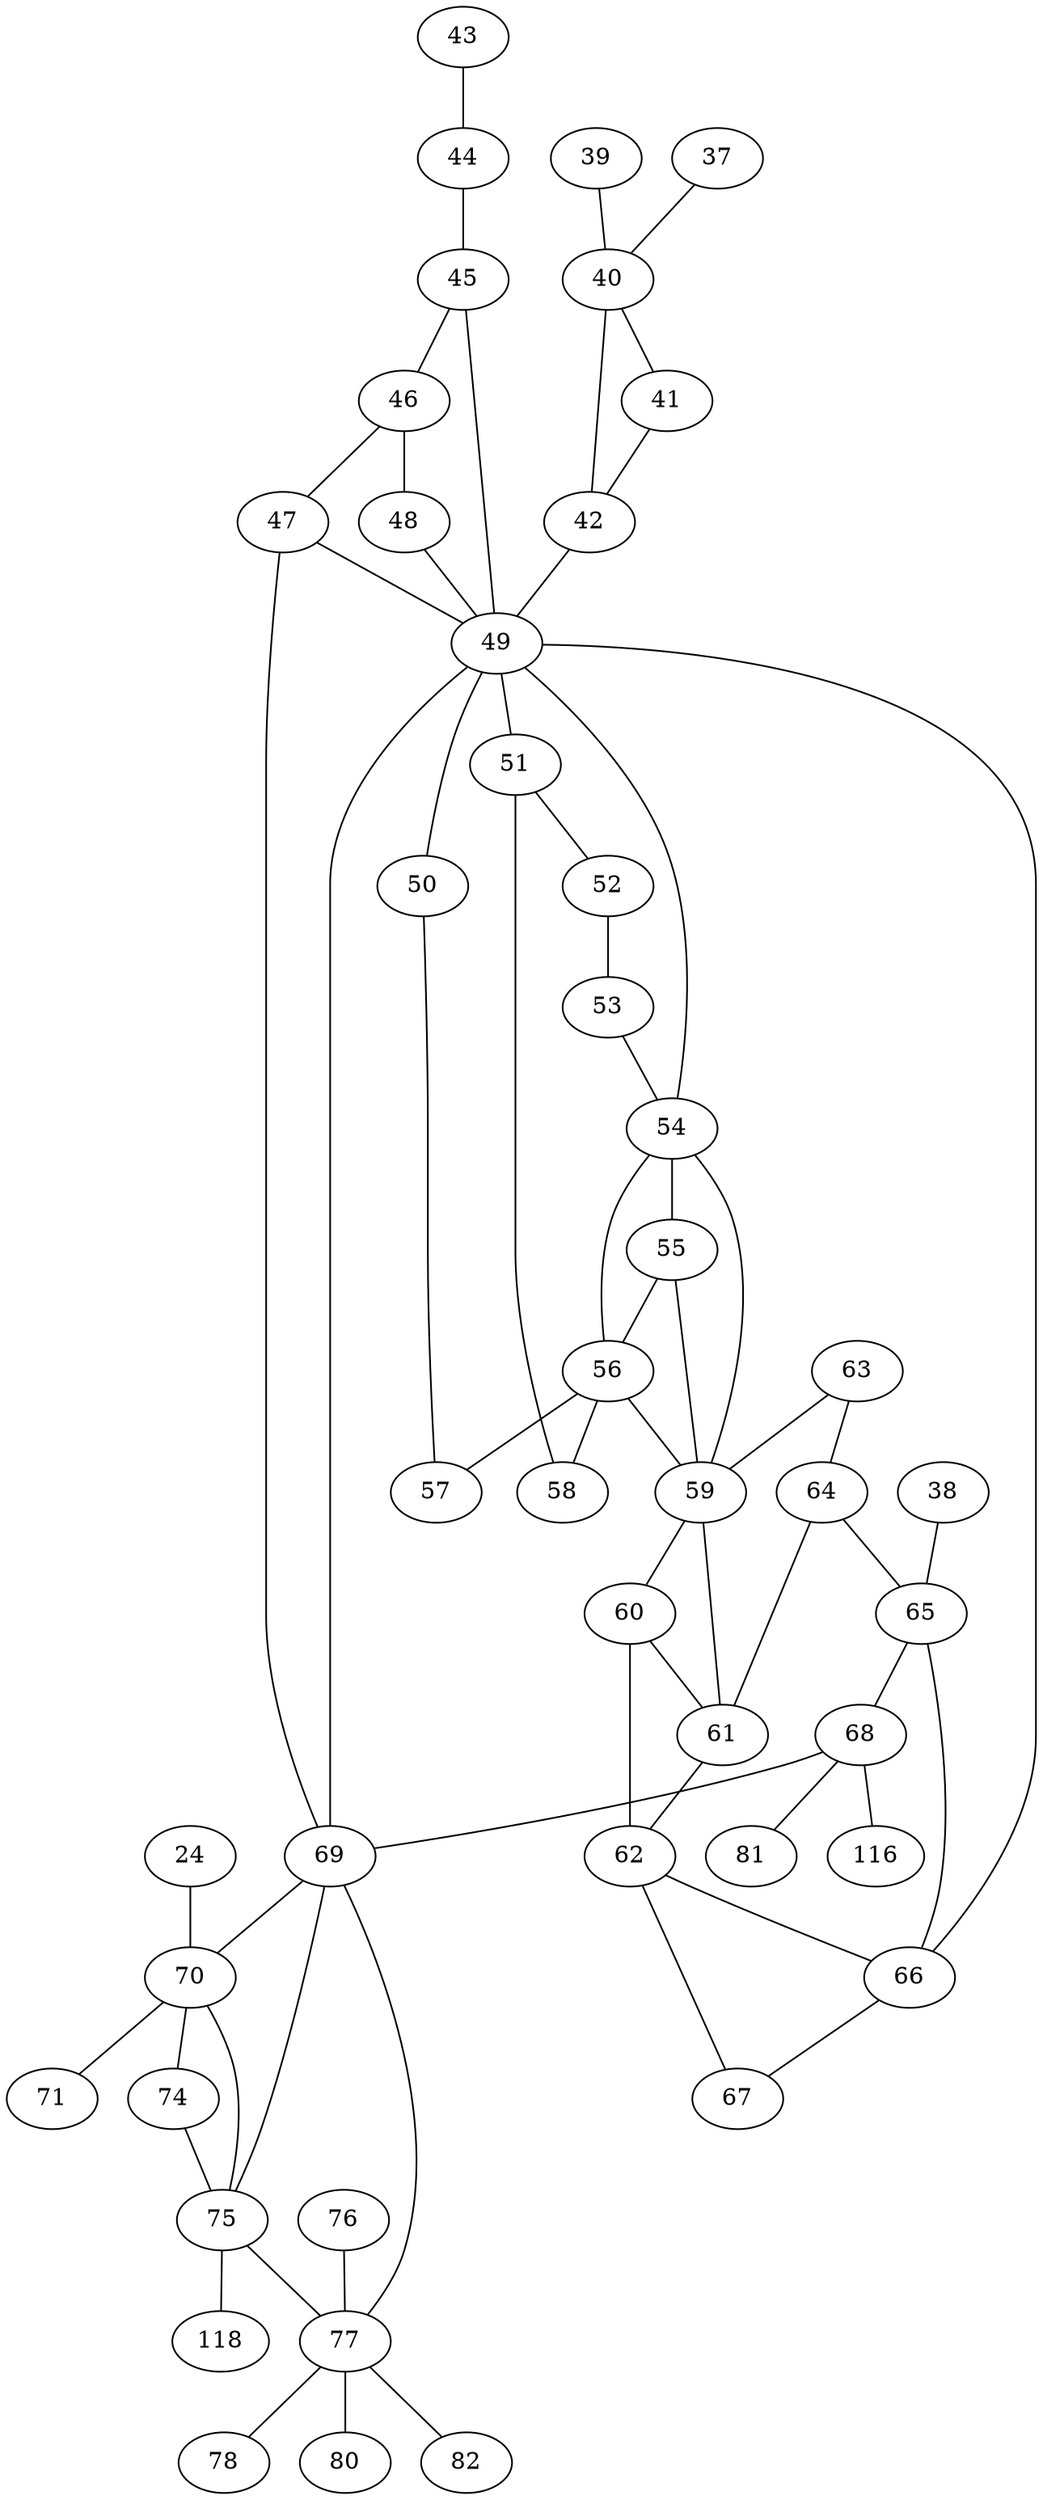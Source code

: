 strict graph "" {
	graph [bb="0,0,1281,1263"];
	node [label="\N"];
	24	[height=0.5,
		pos="1231,976.38",
		width=0.75];
	70	[height=0.5,
		pos="1079.6,888.94",
		width=0.75];
	24 -- 70	[pos="1210.5,964.58 1181.7,947.9 1129.1,917.56 1100.2,900.82"];
	75	[height=0.5,
		pos="988.44,968.86",
		width=0.75];
	70 -- 75	[pos="1062.9,903.59 1046.4,918.01 1021.5,939.9 1005,954.29"];
	71	[height=0.5,
		pos="1253.8,899.37",
		width=0.75];
	70 -- 71	[pos="1106.8,890.57 1139.5,892.53 1194.1,895.8 1226.7,897.75"];
	74	[height=0.5,
		pos="1126.2,1015.4",
		width=0.75];
	70 -- 74	[pos="1086.1,906.52 1094.9,930.54 1110.7,973.38 1119.6,997.54"];
	77	[height=0.5,
		pos="881.44,1068.3",
		width=0.75];
	75 -- 77	[pos="972.65,983.53 952.42,1002.3 917.55,1034.7 897.29,1053.6"];
	118	[height=0.5,
		pos="1085.2,1111.2",
		width=0.75];
	75 -- 118	[pos="999.73,985.47 1018.4,1012.9 1055.4,1067.4 1074,1094.7"];
	74 -- 75	[pos="1101.9,1007.2 1076.9,998.72 1038.1,985.62 1013,977.14"];
	37	[height=0.5,
		pos="33.647,912.23",
		width=0.75];
	40	[height=0.5,
		pos="216.22,853.12",
		width=0.75];
	37 -- 40	[pos="58.269,904.26 93.211,892.95 156.81,872.36 191.69,861.06"];
	41	[height=0.5,
		pos="312.08,858.24",
		width=0.75];
	40 -- 41	[pos="243.18,854.56 256.25,855.26 271.91,856.09 284.99,856.79"];
	42	[height=0.5,
		pos="409.25,732.37",
		width=0.75];
	40 -- 42	[pos="236.15,840.65 273.23,817.45 352.42,767.92 389.43,744.77"];
	41 -- 42	[pos="324.59,842.04 343.24,817.87 378.16,772.64 396.79,748.51"];
	49	[height=0.5,
		pos="633.99,566.09",
		width=0.75];
	42 -- 49	[pos="427.64,718.76 469.89,687.51 573.47,610.87 615.66,579.65"];
	38	[height=0.5,
		pos="1190.1,298.5",
		width=0.75];
	65	[height=0.5,
		pos="1016.5,375.23",
		width=0.75];
	38 -- 65	[pos="1167.4,308.53 1134.1,323.23 1072.5,350.49 1039.2,365.19"];
	66	[height=0.5,
		pos="797.88,376.03",
		width=0.75];
	65 -- 66	[pos="989.25,375.33 947.24,375.48 867.13,375.78 825.13,375.93"];
	68	[height=0.5,
		pos="1032.8,597.84",
		width=0.75];
	65 -- 68	[pos="1017.8,393.45 1020.9,435.29 1028.4,537.9 1031.4,579.69"];
	67	[height=0.5,
		pos="730.87,194.46",
		width=0.75];
	66 -- 67	[pos="791.33,358.29 778.49,323.49 750.13,246.65 737.35,212"];
	69	[height=0.5,
		pos="858.06,783.73",
		width=0.75];
	68 -- 69	[pos="1018.2,613.37 985.21,648.45 905.31,733.46 872.49,768.37"];
	81	[height=0.5,
		pos="1196.1,633.52",
		width=0.75];
	68 -- 81	[pos="1058.7,603.5 1089.2,610.18 1139.8,621.23 1170.4,627.89"];
	116	[height=0.5,
		pos="1193.2,552.78",
		width=0.75];
	68 -- 116	[pos="1057.8,590.8 1088,582.34 1138.2,568.22 1168.3,559.77"];
	39	[height=0.5,
		pos="83.194,995.42",
		width=0.75];
	39 -- 40	[pos="97.683,979.92 123.27,952.55 176.17,895.96 201.75,868.6"];
	49 -- 66	[pos="647.68,550.21 678.61,514.35 753.56,427.43 784.34,391.73"];
	49 -- 69	[pos="649.39,581.05 690.33,620.81 801.5,728.79 842.55,768.66"];
	50	[height=0.5,
		pos="493.92,450.93",
		width=0.75];
	49 -- 50	[pos="616.82,551.97 589.93,529.87 538.2,487.34 511.23,465.16"];
	51	[height=0.5,
		pos="470.1,376.06",
		width=0.75];
	49 -- 51	[pos="620.3,550.22 589.37,514.36 514.42,427.44 483.64,391.75"];
	54	[height=0.5,
		pos="640.27,323.46",
		width=0.75];
	49 -- 54	[pos="634.46,547.85 635.63,502.78 638.64,386.53 639.8,341.58"];
	69 -- 70	[pos="880.11,794.2 922.46,814.31 1014.7,858.15 1057.3,878.35"];
	69 -- 75	[pos="869.63,800.16 894.37,835.29 952.17,917.37 976.89,952.46"];
	69 -- 77	[pos="859.56,801.96 863.78,853.36 875.75,999 879.95,1050.2"];
	57	[height=0.5,
		pos="451.74,302.77",
		width=0.75];
	50 -- 57	[pos="488.83,433.06 480.72,404.58 464.96,349.22 456.85,320.71"];
	52	[height=0.5,
		pos="355.81,249.46",
		width=0.75];
	51 -- 52	[pos="456.09,360.53 434.15,336.24 391.94,289.49 369.94,265.11"];
	58	[height=0.5,
		pos="425.27,207.23",
		width=0.75];
	51 -- 58	[pos="465.39,358.31 456.78,325.88 438.6,257.43 429.99,224.99"];
	55	[height=0.5,
		pos="658.86,134.32",
		width=0.75];
	54 -- 55	[pos="642.05,305.32 645.6,269.17 653.53,188.51 657.08,152.4"];
	56	[height=0.5,
		pos="591.89,195.02",
		width=0.75];
	54 -- 56	[pos="633.64,305.87 624.43,281.41 607.84,237.38 598.59,212.81"];
	59	[height=0.5,
		pos="802.18,178.67",
		width=0.75];
	54 -- 59	[pos="656.69,308.78 687.72,281.03 754.66,221.17 785.72,193.39"];
	43	[height=0.5,
		pos="27.444,606.68",
		width=0.75];
	44	[height=0.5,
		pos="220.65,621.03",
		width=0.75];
	43 -- 44	[pos="54.308,608.67 91.117,611.41 156.85,616.29 193.7,619.03"];
	45	[height=0.5,
		pos="421.71,632.58",
		width=0.75];
	44 -- 45	[pos="247.76,622.59 286.24,624.8 356.28,628.82 394.7,631.03"];
	45 -- 49	[pos="446.48,624.82 487.38,612.01 568.58,586.58 609.38,573.8"];
	46	[height=0.5,
		pos="526.15,767.86",
		width=0.75];
	45 -- 46	[pos="434.1,648.63 454.2,674.67 493.68,725.81 513.77,751.83"];
	47	[height=0.5,
		pos="701.33,733.49",
		width=0.75];
	46 -- 47	[pos="552.37,762.71 585.49,756.22 642.14,745.1 675.21,738.62"];
	48	[height=0.5,
		pos="571,688.68",
		width=0.75];
	46 -- 48	[pos="535.88,750.68 543.45,737.31 553.91,718.85 561.44,705.55"];
	47 -- 49	[pos="694.25,715.89 681.32,683.74 654.01,615.87 641.08,583.7"];
	47 -- 69	[pos="725.82,741.34 755.18,750.75 804.09,766.43 833.49,775.85"];
	48 -- 49	[pos="579.76,671.63 591.73,648.34 613.07,606.81 625.1,583.39"];
	78	[height=0.5,
		pos="914.33,1244.9",
		width=0.75];
	77 -- 78	[pos="884.77,1086.2 891.08,1120 904.68,1193 910.99,1226.9"];
	80	[height=0.5,
		pos="976.78,1213.4",
		width=0.75];
	77 -- 80	[pos="892.38,1084.9 910.67,1112.8 947.28,1168.5 965.68,1196.5"];
	82	[height=0.5,
		pos="783.23,1202.7",
		width=0.75];
	77 -- 82	[pos="869.59,1084.5 850.72,1110.4 814.02,1160.6 795.12,1186.5"];
	53	[height=0.5,
		pos="493.9,199.15",
		width=0.75];
	52 -- 53	[pos="379.55,240.81 404.84,231.6 444.66,217.09 470.01,207.86"];
	55 -- 56	[pos="642.65,149.02 632.12,158.56 618.45,170.95 607.95,180.47"];
	55 -- 59	[pos="683.49,141.94 709.75,150.07 751.07,162.86 777.38,171"];
	56 -- 57	[pos="574.14,208.67 547.33,229.28 496.78,268.15 469.79,288.9"];
	56 -- 58	[pos="564.75,197.01 533.67,199.29 483.08,202.99 452.13,205.26"];
	56 -- 59	[pos="618.95,192.92 659.33,189.78 734.91,183.9 775.22,180.77"];
	60	[height=0.5,
		pos="828.61,18.274",
		width=0.75];
	59 -- 60	[pos="805.16,160.58 810.24,129.78 820.5,67.47 825.6,36.542"];
	61	[height=0.5,
		pos="904.8,56.632",
		width=0.75];
	59 -- 61	[pos="815.6,162.72 835.26,139.33 871.71,95.982 891.38,72.591"];
	53 -- 54	[pos="510.69,213.41 538.78,237.26 594.97,284.99 623.23,308.98"];
	60 -- 61	[pos="850.24,29.164 860.53,34.346 872.81,40.529 883.11,45.716"];
	62	[height=0.5,
		pos="864.64,171.81",
		width=0.75];
	60 -- 62	[pos="832.81,36.188 839.76,65.773 853.54,124.5 860.47,154.01"];
	61 -- 62	[pos="898.52,74.629 890.98,96.268 878.4,132.36 870.87,153.94"];
	62 -- 66	[pos="858.84,189.58 846.21,228.2 816.38,319.45 803.72,358.16"];
	62 -- 67	[pos="838.21,176.29 814.76,180.26 780.68,186.03 757.25,189.99"];
	63	[height=0.5,
		pos="966.92,100.15",
		width=0.75];
	63 -- 59	[pos="944.7,110.74 913.17,125.77 855.79,153.12 824.31,168.12"];
	64	[height=0.5,
		pos="1036,174.81",
		width=0.75];
	63 -- 64	[pos="981.24,115.62 993.09,128.43 1009.9,146.55 1021.7,159.36"];
	64 -- 65	[pos="1034.3,192.95 1030.5,231.01 1022,318.84 1018.3,356.99"];
	64 -- 61	[pos="1019.9,160.32 994.74,137.64 946.28,93.997 921.02,71.242"];
	76	[height=0.5,
		pos="847.53,1235.9",
		width=0.75];
	76 -- 77	[pos="851.16,1218 857.67,1185.8 871.26,1118.6 877.78,1086.4"];
}
